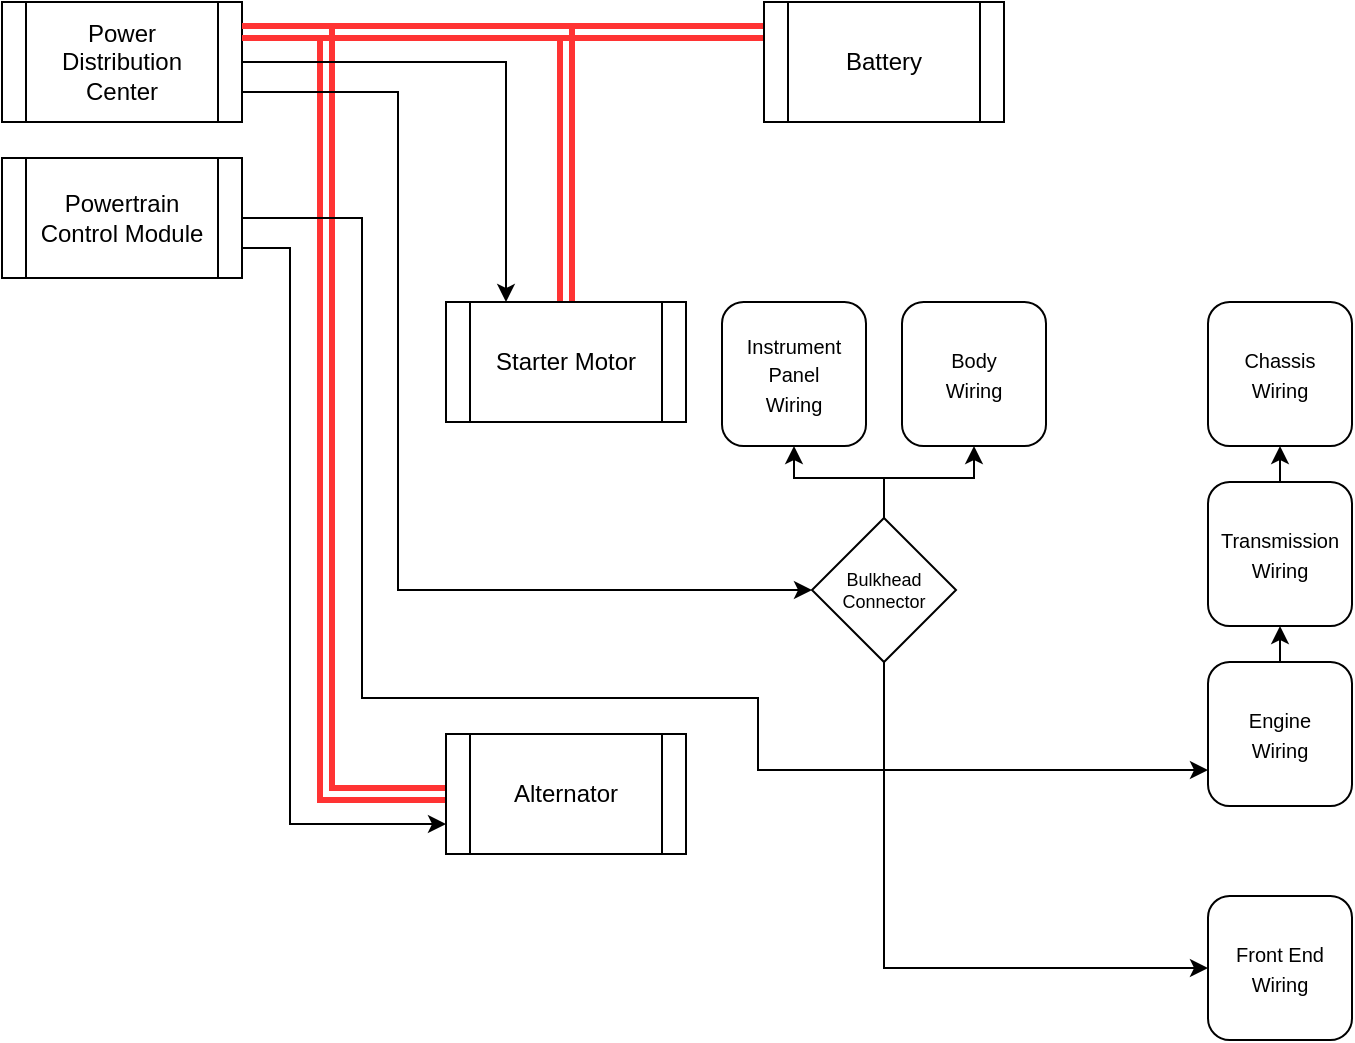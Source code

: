 <mxfile version="24.7.8" pages="4">
  <diagram name="High Level Overview" id="C5kzisnh29MFRdu8TyDH">
    <mxGraphModel dx="3274" dy="1954" grid="1" gridSize="9" guides="1" tooltips="1" connect="1" arrows="1" fold="1" page="1" pageScale="1" pageWidth="1654" pageHeight="1169" math="0" shadow="0">
      <root>
        <mxCell id="8vWT-05ZdjadTh8CEOkU-0" />
        <mxCell id="8vWT-05ZdjadTh8CEOkU-1" parent="8vWT-05ZdjadTh8CEOkU-0" />
        <mxCell id="WOgebxlKafKzdkZJwtDt-9" style="edgeStyle=orthogonalEdgeStyle;rounded=0;orthogonalLoop=1;jettySize=auto;html=1;exitX=0.5;exitY=0;exitDx=0;exitDy=0;entryX=0.5;entryY=1;entryDx=0;entryDy=0;" edge="1" parent="8vWT-05ZdjadTh8CEOkU-1" source="8vWT-05ZdjadTh8CEOkU-23" target="WOgebxlKafKzdkZJwtDt-8">
          <mxGeometry relative="1" as="geometry" />
        </mxCell>
        <mxCell id="WOgebxlKafKzdkZJwtDt-10" style="edgeStyle=orthogonalEdgeStyle;rounded=0;orthogonalLoop=1;jettySize=auto;html=1;exitX=0.5;exitY=0;exitDx=0;exitDy=0;entryX=0.5;entryY=1;entryDx=0;entryDy=0;" edge="1" parent="8vWT-05ZdjadTh8CEOkU-1" source="8vWT-05ZdjadTh8CEOkU-23" target="WOgebxlKafKzdkZJwtDt-5">
          <mxGeometry relative="1" as="geometry" />
        </mxCell>
        <mxCell id="WOgebxlKafKzdkZJwtDt-20" style="edgeStyle=orthogonalEdgeStyle;rounded=0;orthogonalLoop=1;jettySize=auto;html=1;exitX=0.5;exitY=1;exitDx=0;exitDy=0;entryX=0;entryY=0.5;entryDx=0;entryDy=0;" edge="1" parent="8vWT-05ZdjadTh8CEOkU-1" source="8vWT-05ZdjadTh8CEOkU-23" target="WOgebxlKafKzdkZJwtDt-13">
          <mxGeometry relative="1" as="geometry" />
        </mxCell>
        <mxCell id="8vWT-05ZdjadTh8CEOkU-23" value="Bulkhead Connector" style="rhombus;whiteSpace=wrap;html=1;fontSize=9;" vertex="1" parent="8vWT-05ZdjadTh8CEOkU-1">
          <mxGeometry x="909" y="702" width="72" height="72" as="geometry" />
        </mxCell>
        <mxCell id="WOgebxlKafKzdkZJwtDt-1" value="&lt;font size=&quot;1&quot;&gt;Chassis&lt;/font&gt;&lt;div&gt;&lt;font size=&quot;1&quot;&gt;Wiring&lt;/font&gt;&lt;/div&gt;" style="rounded=1;whiteSpace=wrap;html=1;" vertex="1" parent="8vWT-05ZdjadTh8CEOkU-1">
          <mxGeometry x="1107" y="594" width="72" height="72" as="geometry" />
        </mxCell>
        <mxCell id="WOgebxlKafKzdkZJwtDt-5" value="&lt;font size=&quot;1&quot;&gt;Body&lt;/font&gt;&lt;div&gt;&lt;font size=&quot;1&quot;&gt;Wiring&lt;/font&gt;&lt;/div&gt;" style="rounded=1;whiteSpace=wrap;html=1;" vertex="1" parent="8vWT-05ZdjadTh8CEOkU-1">
          <mxGeometry x="954" y="594" width="72" height="72" as="geometry" />
        </mxCell>
        <mxCell id="WOgebxlKafKzdkZJwtDt-11" style="edgeStyle=orthogonalEdgeStyle;rounded=0;orthogonalLoop=1;jettySize=auto;html=1;exitX=0.5;exitY=0;exitDx=0;exitDy=0;entryX=0.5;entryY=1;entryDx=0;entryDy=0;" edge="1" parent="8vWT-05ZdjadTh8CEOkU-1" source="WOgebxlKafKzdkZJwtDt-7" target="WOgebxlKafKzdkZJwtDt-1">
          <mxGeometry relative="1" as="geometry" />
        </mxCell>
        <mxCell id="WOgebxlKafKzdkZJwtDt-7" value="&lt;font size=&quot;1&quot;&gt;Transmission&lt;/font&gt;&lt;div&gt;&lt;font size=&quot;1&quot;&gt;Wiring&lt;/font&gt;&lt;/div&gt;" style="rounded=1;whiteSpace=wrap;html=1;" vertex="1" parent="8vWT-05ZdjadTh8CEOkU-1">
          <mxGeometry x="1107" y="684" width="72" height="72" as="geometry" />
        </mxCell>
        <mxCell id="WOgebxlKafKzdkZJwtDt-8" value="&lt;font size=&quot;1&quot;&gt;Instrument&lt;/font&gt;&lt;div&gt;&lt;font size=&quot;1&quot;&gt;Panel&lt;/font&gt;&lt;/div&gt;&lt;div&gt;&lt;font size=&quot;1&quot;&gt;Wiring&lt;/font&gt;&lt;/div&gt;" style="rounded=1;whiteSpace=wrap;html=1;" vertex="1" parent="8vWT-05ZdjadTh8CEOkU-1">
          <mxGeometry x="864" y="594" width="72" height="72" as="geometry" />
        </mxCell>
        <mxCell id="WOgebxlKafKzdkZJwtDt-18" style="edgeStyle=orthogonalEdgeStyle;rounded=0;orthogonalLoop=1;jettySize=auto;html=1;exitX=0.5;exitY=0;exitDx=0;exitDy=0;entryX=0.5;entryY=1;entryDx=0;entryDy=0;" edge="1" parent="8vWT-05ZdjadTh8CEOkU-1" source="WOgebxlKafKzdkZJwtDt-12" target="WOgebxlKafKzdkZJwtDt-7">
          <mxGeometry relative="1" as="geometry" />
        </mxCell>
        <mxCell id="WOgebxlKafKzdkZJwtDt-12" value="&lt;font size=&quot;1&quot;&gt;Engine&lt;/font&gt;&lt;div&gt;&lt;font size=&quot;1&quot;&gt;Wiring&lt;/font&gt;&lt;/div&gt;" style="rounded=1;whiteSpace=wrap;html=1;" vertex="1" parent="8vWT-05ZdjadTh8CEOkU-1">
          <mxGeometry x="1107" y="774" width="72" height="72" as="geometry" />
        </mxCell>
        <mxCell id="WOgebxlKafKzdkZJwtDt-13" value="&lt;font size=&quot;1&quot;&gt;Front End&lt;/font&gt;&lt;div&gt;&lt;font size=&quot;1&quot;&gt;Wiring&lt;/font&gt;&lt;/div&gt;" style="rounded=1;whiteSpace=wrap;html=1;" vertex="1" parent="8vWT-05ZdjadTh8CEOkU-1">
          <mxGeometry x="1107" y="891" width="72" height="72" as="geometry" />
        </mxCell>
        <mxCell id="WOgebxlKafKzdkZJwtDt-22" style="edgeStyle=orthogonalEdgeStyle;shape=link;rounded=0;orthogonalLoop=1;jettySize=auto;html=1;exitX=1;exitY=0.25;exitDx=0;exitDy=0;entryX=0.5;entryY=0;entryDx=0;entryDy=0;strokeWidth=3;strokeColor=#FF3333;" edge="1" parent="8vWT-05ZdjadTh8CEOkU-1" source="WOgebxlKafKzdkZJwtDt-14" target="WOgebxlKafKzdkZJwtDt-16">
          <mxGeometry relative="1" as="geometry" />
        </mxCell>
        <mxCell id="WOgebxlKafKzdkZJwtDt-24" style="edgeStyle=orthogonalEdgeStyle;shape=link;rounded=0;orthogonalLoop=1;jettySize=auto;html=1;exitX=1;exitY=0.25;exitDx=0;exitDy=0;entryX=0;entryY=0.5;entryDx=0;entryDy=0;strokeColor=#FF3333;strokeWidth=3;" edge="1" parent="8vWT-05ZdjadTh8CEOkU-1" source="WOgebxlKafKzdkZJwtDt-14" target="WOgebxlKafKzdkZJwtDt-19">
          <mxGeometry relative="1" as="geometry">
            <Array as="points">
              <mxPoint x="666" y="459" />
              <mxPoint x="666" y="840" />
            </Array>
          </mxGeometry>
        </mxCell>
        <mxCell id="WOgebxlKafKzdkZJwtDt-25" style="edgeStyle=orthogonalEdgeStyle;rounded=0;orthogonalLoop=1;jettySize=auto;html=1;exitX=1;exitY=0.5;exitDx=0;exitDy=0;entryX=0.25;entryY=0;entryDx=0;entryDy=0;" edge="1" parent="8vWT-05ZdjadTh8CEOkU-1" source="WOgebxlKafKzdkZJwtDt-14" target="WOgebxlKafKzdkZJwtDt-16">
          <mxGeometry relative="1" as="geometry" />
        </mxCell>
        <mxCell id="WOgebxlKafKzdkZJwtDt-26" style="edgeStyle=orthogonalEdgeStyle;rounded=0;orthogonalLoop=1;jettySize=auto;html=1;exitX=1;exitY=0.75;exitDx=0;exitDy=0;entryX=0;entryY=0.5;entryDx=0;entryDy=0;" edge="1" parent="8vWT-05ZdjadTh8CEOkU-1" source="WOgebxlKafKzdkZJwtDt-14" target="8vWT-05ZdjadTh8CEOkU-23">
          <mxGeometry relative="1" as="geometry">
            <Array as="points">
              <mxPoint x="702" y="489" />
              <mxPoint x="702" y="738" />
            </Array>
          </mxGeometry>
        </mxCell>
        <mxCell id="WOgebxlKafKzdkZJwtDt-14" value="Power Distribution&lt;div&gt;Center&lt;/div&gt;" style="shape=process;whiteSpace=wrap;html=1;backgroundOutline=1;" vertex="1" parent="8vWT-05ZdjadTh8CEOkU-1">
          <mxGeometry x="504" y="444" width="120" height="60" as="geometry" />
        </mxCell>
        <mxCell id="WOgebxlKafKzdkZJwtDt-23" style="edgeStyle=orthogonalEdgeStyle;rounded=0;orthogonalLoop=1;jettySize=auto;html=1;exitX=1;exitY=0.75;exitDx=0;exitDy=0;entryX=0;entryY=0.75;entryDx=0;entryDy=0;" edge="1" parent="8vWT-05ZdjadTh8CEOkU-1" source="WOgebxlKafKzdkZJwtDt-15" target="WOgebxlKafKzdkZJwtDt-19">
          <mxGeometry relative="1" as="geometry">
            <Array as="points">
              <mxPoint x="648" y="567" />
              <mxPoint x="648" y="855" />
            </Array>
          </mxGeometry>
        </mxCell>
        <mxCell id="WOgebxlKafKzdkZJwtDt-27" style="edgeStyle=orthogonalEdgeStyle;rounded=0;orthogonalLoop=1;jettySize=auto;html=1;exitX=1;exitY=0.5;exitDx=0;exitDy=0;entryX=0;entryY=0.75;entryDx=0;entryDy=0;" edge="1" parent="8vWT-05ZdjadTh8CEOkU-1" source="WOgebxlKafKzdkZJwtDt-15" target="WOgebxlKafKzdkZJwtDt-12">
          <mxGeometry relative="1" as="geometry">
            <Array as="points">
              <mxPoint x="684" y="552" />
              <mxPoint x="684" y="792" />
              <mxPoint x="882" y="792" />
              <mxPoint x="882" y="828" />
            </Array>
          </mxGeometry>
        </mxCell>
        <mxCell id="WOgebxlKafKzdkZJwtDt-15" value="Powertrain Control Module" style="shape=process;whiteSpace=wrap;html=1;backgroundOutline=1;" vertex="1" parent="8vWT-05ZdjadTh8CEOkU-1">
          <mxGeometry x="504" y="522" width="120" height="60" as="geometry" />
        </mxCell>
        <mxCell id="WOgebxlKafKzdkZJwtDt-16" value="Starter Motor" style="shape=process;whiteSpace=wrap;html=1;backgroundOutline=1;" vertex="1" parent="8vWT-05ZdjadTh8CEOkU-1">
          <mxGeometry x="726" y="594" width="120" height="60" as="geometry" />
        </mxCell>
        <mxCell id="WOgebxlKafKzdkZJwtDt-21" style="edgeStyle=orthogonalEdgeStyle;shape=link;rounded=0;orthogonalLoop=1;jettySize=auto;html=1;exitX=0;exitY=0.25;exitDx=0;exitDy=0;entryX=1;entryY=0.25;entryDx=0;entryDy=0;strokeColor=#FF3333;strokeWidth=3;" edge="1" parent="8vWT-05ZdjadTh8CEOkU-1" source="WOgebxlKafKzdkZJwtDt-17" target="WOgebxlKafKzdkZJwtDt-14">
          <mxGeometry relative="1" as="geometry" />
        </mxCell>
        <mxCell id="WOgebxlKafKzdkZJwtDt-17" value="Battery" style="shape=process;whiteSpace=wrap;html=1;backgroundOutline=1;" vertex="1" parent="8vWT-05ZdjadTh8CEOkU-1">
          <mxGeometry x="885" y="444" width="120" height="60" as="geometry" />
        </mxCell>
        <mxCell id="WOgebxlKafKzdkZJwtDt-19" value="Alternator" style="shape=process;whiteSpace=wrap;html=1;backgroundOutline=1;" vertex="1" parent="8vWT-05ZdjadTh8CEOkU-1">
          <mxGeometry x="726" y="810" width="120" height="60" as="geometry" />
        </mxCell>
      </root>
    </mxGraphModel>
  </diagram>
  <diagram id="64ZKHdIsO1lns8t2zCZ4" name="Harness Overview">
    <mxGraphModel dx="1910" dy="1140" grid="1" gridSize="10" guides="1" tooltips="1" connect="1" arrows="1" fold="1" page="1" pageScale="1" pageWidth="1654" pageHeight="1169" math="0" shadow="0">
      <root>
        <object label="" wireColour="" wireGauge="" wireReferencePage="" id="0">
          <mxCell />
        </object>
        <mxCell id="1" parent="0" />
        <mxCell id="RLbjs0QS8gIMYfN1vCT3-3" value="Bulkhead&lt;div&gt;Connector&lt;/div&gt;" style="shape=hexagon;perimeter=hexagonPerimeter2;whiteSpace=wrap;html=1;fixedSize=1;" vertex="1" parent="1">
          <mxGeometry x="330" y="350" width="120" height="80" as="geometry" />
        </mxCell>
        <object label="Eng 2&lt;div&gt;Connector&lt;/div&gt;" wireReferencePage="YJ-69" id="RLbjs0QS8gIMYfN1vCT3-4">
          <mxCell style="shape=hexagon;perimeter=hexagonPerimeter2;whiteSpace=wrap;html=1;fixedSize=1;" vertex="1" parent="1">
            <mxGeometry x="630" y="430" width="120" height="80" as="geometry" />
          </mxCell>
        </object>
        <mxCell id="RLbjs0QS8gIMYfN1vCT3-5" value="&lt;div&gt;Eng 1&lt;/div&gt;&lt;div&gt;Connector&lt;/div&gt;" style="shape=hexagon;perimeter=hexagonPerimeter2;whiteSpace=wrap;html=1;fixedSize=1;" vertex="1" parent="1">
          <mxGeometry x="480" y="720" width="120" height="80" as="geometry" />
        </mxCell>
        <mxCell id="CAN7H_oQXloCrXY01u2r-1" value="Powetrain Control Module" style="shape=process;whiteSpace=wrap;html=1;backgroundOutline=1;" vertex="1" parent="1">
          <mxGeometry x="480" y="430" width="120" height="60" as="geometry" />
        </mxCell>
        <mxCell id="CAN7H_oQXloCrXY01u2r-2" value="Power Distribution Center" style="shape=process;whiteSpace=wrap;html=1;backgroundOutline=1;" vertex="1" parent="1">
          <mxGeometry x="480" y="520" width="120" height="60" as="geometry" />
        </mxCell>
      </root>
    </mxGraphModel>
  </diagram>
  <diagram id="sKl-zI64nSr9Xy-3_lr6" name="Engine Wiring 4.0L">
    <mxGraphModel dx="1433" dy="855" grid="1" gridSize="10" guides="1" tooltips="1" connect="1" arrows="1" fold="1" page="1" pageScale="1" pageWidth="1654" pageHeight="1169" math="0" shadow="0">
      <root>
        <mxCell id="0" />
        <mxCell id="1" parent="0" />
        <mxCell id="Ywj4dsraSfDH66rme3a0-2" value="" style="rounded=1;whiteSpace=wrap;html=1;" vertex="1" parent="1">
          <mxGeometry x="70.25" y="295" width="215.5" height="370" as="geometry" />
        </mxCell>
        <mxCell id="Ywj4dsraSfDH66rme3a0-1" value="" style="rounded=1;whiteSpace=wrap;html=1;" vertex="1" parent="1">
          <mxGeometry x="70.25" y="20" width="215.5" height="220" as="geometry" />
        </mxCell>
        <mxCell id="4FaVmFxr34noPARCt7ng-1" value="Alternator" style="rounded=1;whiteSpace=wrap;html=1;fontSize=9;" vertex="1" parent="1">
          <mxGeometry x="567" y="738" width="80" height="90" as="geometry" />
        </mxCell>
        <mxCell id="4FaVmFxr34noPARCt7ng-2" value="Injector 1" style="rounded=1;whiteSpace=wrap;html=1;fontSize=9;" vertex="1" parent="1">
          <mxGeometry x="690" y="620" width="50" height="20" as="geometry" />
        </mxCell>
        <mxCell id="4FaVmFxr34noPARCt7ng-3" value="Injector 2" style="rounded=1;whiteSpace=wrap;html=1;fontSize=9;" vertex="1" parent="1">
          <mxGeometry x="690" y="590" width="50" height="20" as="geometry" />
        </mxCell>
        <mxCell id="4FaVmFxr34noPARCt7ng-4" value="Injector 3" style="rounded=1;whiteSpace=wrap;html=1;fontSize=9;" vertex="1" parent="1">
          <mxGeometry x="690" y="560" width="50" height="20" as="geometry" />
        </mxCell>
        <mxCell id="4FaVmFxr34noPARCt7ng-5" value="Injector 4" style="rounded=1;whiteSpace=wrap;html=1;fontSize=9;" vertex="1" parent="1">
          <mxGeometry x="690" y="530" width="50" height="20" as="geometry" />
        </mxCell>
        <mxCell id="4FaVmFxr34noPARCt7ng-6" value="Injector 5" style="rounded=1;whiteSpace=wrap;html=1;fontSize=9;" vertex="1" parent="1">
          <mxGeometry x="690" y="500" width="50" height="20" as="geometry" />
        </mxCell>
        <mxCell id="4FaVmFxr34noPARCt7ng-7" value="Injector 6" style="rounded=1;whiteSpace=wrap;html=1;fontSize=9;" vertex="1" parent="1">
          <mxGeometry x="690" y="470" width="50" height="20" as="geometry" />
        </mxCell>
        <mxCell id="4FaVmFxr34noPARCt7ng-8" value="MAP&lt;div style=&quot;font-size: 9px;&quot;&gt;Sensor&lt;/div&gt;" style="rounded=1;whiteSpace=wrap;html=1;fontSize=9;" vertex="1" parent="1">
          <mxGeometry x="700" y="387" width="40" height="30" as="geometry" />
        </mxCell>
        <mxCell id="4FaVmFxr34noPARCt7ng-9" value="Intake&lt;br style=&quot;font-size: 9px;&quot;&gt;Air Temp" style="rounded=1;whiteSpace=wrap;html=1;fontSize=9;" vertex="1" parent="1">
          <mxGeometry x="882" y="477.5" width="40" height="30" as="geometry" />
        </mxCell>
        <mxCell id="4FaVmFxr34noPARCt7ng-10" value="Idle Air&lt;div&gt;Control&lt;/div&gt;" style="rounded=1;whiteSpace=wrap;html=1;fontSize=9;" vertex="1" parent="1">
          <mxGeometry x="827" y="562.5" width="40" height="30" as="geometry" />
        </mxCell>
        <mxCell id="4FaVmFxr34noPARCt7ng-11" value="Throttle&lt;br&gt;Position" style="rounded=1;whiteSpace=wrap;html=1;fontSize=9;" vertex="1" parent="1">
          <mxGeometry x="882" y="517.5" width="40" height="30" as="geometry" />
        </mxCell>
        <mxCell id="4FaVmFxr34noPARCt7ng-12" value="Throttle&lt;div&gt;Body&lt;/div&gt;" style="ellipse;whiteSpace=wrap;html=1;fontSize=9;" vertex="1" parent="1">
          <mxGeometry x="877" y="552.5" width="50" height="50" as="geometry" />
        </mxCell>
        <mxCell id="4FaVmFxr34noPARCt7ng-13" value="Engine&lt;div&gt;Coolant Temp (Gauge)&lt;/div&gt;" style="rounded=1;whiteSpace=wrap;html=1;fontSize=9;" vertex="1" parent="1">
          <mxGeometry x="675" y="423" width="65" height="39" as="geometry" />
        </mxCell>
        <mxCell id="4FaVmFxr34noPARCt7ng-14" value="Engine&lt;div&gt;Coolant Temp (PCM)&lt;/div&gt;" style="rounded=1;whiteSpace=wrap;html=1;fontSize=9;" vertex="1" parent="1">
          <mxGeometry x="675" y="684" width="65" height="39" as="geometry" />
        </mxCell>
        <mxCell id="4FaVmFxr34noPARCt7ng-15" value="O2 Sensor" style="rounded=1;whiteSpace=wrap;html=1;fontSize=9;" vertex="1" parent="1">
          <mxGeometry x="774" y="783" width="36" height="27" as="geometry" />
        </mxCell>
        <mxCell id="4FaVmFxr34noPARCt7ng-16" value="Brake&lt;div&gt;Warning&lt;/div&gt;" style="rounded=1;whiteSpace=wrap;html=1;fontSize=9;" vertex="1" parent="1">
          <mxGeometry x="954" y="423" width="45" height="27" as="geometry" />
        </mxCell>
        <mxCell id="4FaVmFxr34noPARCt7ng-17" value="Crankshaft Position" style="rounded=1;whiteSpace=wrap;html=1;fontSize=9;" vertex="1" parent="1">
          <mxGeometry x="684" y="351" width="56" height="27" as="geometry" />
        </mxCell>
        <mxCell id="R9wXLnEUtL8tIlTIn__i-1" value="&lt;font size=&quot;1&quot;&gt;Transmission Wiring&lt;/font&gt;" style="rounded=1;whiteSpace=wrap;html=1;fillColor=#d5e8d4;strokeColor=#82b366;" vertex="1" parent="1">
          <mxGeometry x="470" y="279" width="72" height="72" as="geometry" />
        </mxCell>
        <mxCell id="HcYQcsX7xOD_QK9B3Foe-1" value="&lt;font size=&quot;1&quot;&gt;Chassis&lt;/font&gt;&lt;div&gt;&lt;font size=&quot;1&quot;&gt;Wiring&lt;/font&gt;&lt;/div&gt;" style="rounded=1;whiteSpace=wrap;html=1;fillColor=#d5e8d4;strokeColor=#82b366;" vertex="1" parent="1">
          <mxGeometry x="174.5" y="318.5" width="72" height="72" as="geometry" />
        </mxCell>
        <mxCell id="HcYQcsX7xOD_QK9B3Foe-2" style="edgeStyle=orthogonalEdgeStyle;rounded=0;orthogonalLoop=1;jettySize=auto;html=1;exitX=0.5;exitY=0;exitDx=0;exitDy=0;entryX=0.5;entryY=1;entryDx=0;entryDy=0;strokeWidth=6;strokeColor=default;jumpStyle=none;endArrow=none;endFill=0;" edge="1" parent="1" source="HcYQcsX7xOD_QK9B3Foe-5" target="HcYQcsX7xOD_QK9B3Foe-1">
          <mxGeometry relative="1" as="geometry" />
        </mxCell>
        <mxCell id="HcYQcsX7xOD_QK9B3Foe-3" style="edgeStyle=orthogonalEdgeStyle;rounded=0;orthogonalLoop=1;jettySize=auto;html=1;exitX=0.5;exitY=0;exitDx=0;exitDy=0;entryX=1;entryY=0.5;entryDx=0;entryDy=0;" edge="1" parent="1" source="HcYQcsX7xOD_QK9B3Foe-5" target="HcYQcsX7xOD_QK9B3Foe-6">
          <mxGeometry relative="1" as="geometry" />
        </mxCell>
        <mxCell id="HcYQcsX7xOD_QK9B3Foe-4" style="edgeStyle=orthogonalEdgeStyle;rounded=0;orthogonalLoop=1;jettySize=auto;html=1;exitX=0.5;exitY=0;exitDx=0;exitDy=0;entryX=1;entryY=0.5;entryDx=0;entryDy=0;" edge="1" parent="1" source="HcYQcsX7xOD_QK9B3Foe-5" target="HcYQcsX7xOD_QK9B3Foe-7">
          <mxGeometry relative="1" as="geometry" />
        </mxCell>
        <mxCell id="HcYQcsX7xOD_QK9B3Foe-5" value="&lt;font size=&quot;1&quot;&gt;Engine&lt;/font&gt;&lt;div&gt;&lt;font size=&quot;1&quot;&gt;Wiring&lt;/font&gt;&lt;/div&gt;" style="rounded=1;whiteSpace=wrap;html=1;fillColor=#d5e8d4;strokeColor=#82b366;" vertex="1" parent="1">
          <mxGeometry x="174.5" y="574" width="72" height="72" as="geometry" />
        </mxCell>
        <object label="&lt;font size=&quot;1&quot;&gt;Raverse&lt;/font&gt;&lt;div&gt;&lt;font size=&quot;1&quot;&gt;Light&lt;/font&gt;&lt;/div&gt;&lt;div&gt;&lt;font size=&quot;1&quot;&gt;Switch&lt;/font&gt;&lt;/div&gt;" wireColour="DB/YJ" wireReferencePage="YJ-7" wireGauge="18" id="HcYQcsX7xOD_QK9B3Foe-6">
          <mxCell style="rounded=1;whiteSpace=wrap;html=1;" vertex="1" parent="1">
            <mxGeometry x="83.5" y="390.5" width="72" height="72" as="geometry" />
          </mxCell>
        </object>
        <object label="&lt;font size=&quot;1&quot;&gt;4WD&lt;/font&gt;&lt;div&gt;&lt;font size=&quot;1&quot;&gt;Indicator Switch&lt;/font&gt;&lt;/div&gt;" wireColour="DG/GY" wireGauge="18" wireReferencePage="YJ-8" id="HcYQcsX7xOD_QK9B3Foe-7">
          <mxCell style="rounded=1;whiteSpace=wrap;html=1;" vertex="1" parent="1">
            <mxGeometry x="83.5" y="500.5" width="72" height="72" as="geometry" />
          </mxCell>
        </object>
        <mxCell id="soBOxCE_AxDSQZdyEVib-1" style="edgeStyle=orthogonalEdgeStyle;rounded=0;orthogonalLoop=1;jettySize=auto;html=1;exitX=0.5;exitY=1;exitDx=0;exitDy=0;entryX=0.5;entryY=1;entryDx=0;entryDy=0;" edge="1" parent="1" target="soBOxCE_AxDSQZdyEVib-4">
          <mxGeometry relative="1" as="geometry">
            <mxPoint x="178" y="136" as="sourcePoint" />
            <Array as="points">
              <mxPoint x="127" y="136" />
            </Array>
          </mxGeometry>
        </mxCell>
        <mxCell id="soBOxCE_AxDSQZdyEVib-2" style="edgeStyle=orthogonalEdgeStyle;rounded=0;orthogonalLoop=1;jettySize=auto;html=1;exitX=0.5;exitY=0;exitDx=0;exitDy=0;entryX=0.5;entryY=1;entryDx=0;entryDy=0;endArrow=none;endFill=0;strokeWidth=5;" edge="1" parent="1" source="soBOxCE_AxDSQZdyEVib-3">
          <mxGeometry relative="1" as="geometry">
            <mxPoint x="178" y="136" as="targetPoint" />
          </mxGeometry>
        </mxCell>
        <mxCell id="soBOxCE_AxDSQZdyEVib-3" value="&lt;font size=&quot;1&quot;&gt;Transmission Wiring&lt;/font&gt;" style="rounded=1;whiteSpace=wrap;html=1;fillColor=#d5e8d4;strokeColor=#82b366;" vertex="1" parent="1">
          <mxGeometry x="142" y="154" width="72" height="72" as="geometry" />
        </mxCell>
        <object label="&lt;font size=&quot;1&quot;&gt;Fuel Tank Pump&lt;/font&gt;" wireGauge="16" wireColour="DG/BK" wireReferencePage="YJ-55" id="soBOxCE_AxDSQZdyEVib-4">
          <mxCell style="rounded=1;whiteSpace=wrap;html=1;" vertex="1" parent="1">
            <mxGeometry x="91" y="40" width="72" height="72" as="geometry" />
          </mxCell>
        </object>
        <object label="&lt;font size=&quot;1&quot;&gt;Fuel Tank Sender&lt;/font&gt;" wireGauge="18" wireColour="DB" wireReferencePage="YJ-55" id="soBOxCE_AxDSQZdyEVib-5">
          <mxCell style="rounded=1;whiteSpace=wrap;html=1;" vertex="1" parent="1">
            <mxGeometry x="193" y="40" width="72" height="72" as="geometry" />
          </mxCell>
        </object>
        <mxCell id="soBOxCE_AxDSQZdyEVib-6" style="edgeStyle=orthogonalEdgeStyle;rounded=0;orthogonalLoop=1;jettySize=auto;html=1;entryX=0.5;entryY=1;entryDx=0;entryDy=0;" edge="1" parent="1" target="soBOxCE_AxDSQZdyEVib-5">
          <mxGeometry relative="1" as="geometry">
            <mxPoint x="178" y="136" as="sourcePoint" />
            <mxPoint x="137" y="122" as="targetPoint" />
            <Array as="points">
              <mxPoint x="188" y="136" />
              <mxPoint x="229" y="136" />
            </Array>
          </mxGeometry>
        </mxCell>
        <mxCell id="SvtaKum0CsX_EKycZgjn-1" value="Transmission Wiring" style="text;html=1;align=center;verticalAlign=middle;resizable=0;points=[];autosize=1;strokeColor=none;fillColor=none;rotation=-90;" vertex="1" parent="1">
          <mxGeometry x="240" y="465" width="130" height="30" as="geometry" />
        </mxCell>
        <mxCell id="SvtaKum0CsX_EKycZgjn-2" value="Chassis Wiring" style="text;html=1;align=center;verticalAlign=middle;resizable=0;points=[];autosize=1;strokeColor=none;fillColor=none;rotation=-90;" vertex="1" parent="1">
          <mxGeometry x="255" y="115" width="100" height="30" as="geometry" />
        </mxCell>
      </root>
    </mxGraphModel>
  </diagram>
  <diagram id="qHYmasmTEfmvkdkdz7J8" name="Front End Wiring">
    <mxGraphModel dx="2084" dy="1244" grid="1" gridSize="10" guides="1" tooltips="1" connect="1" arrows="1" fold="1" page="1" pageScale="1" pageWidth="1654" pageHeight="1169" math="0" shadow="0">
      <root>
        <mxCell id="0" />
        <mxCell id="1" parent="0" />
        <mxCell id="nbzJWB_aS6MK_Lr7zPss-1" value="Nearside Headlight" style="shape=hexagon;perimeter=hexagonPerimeter2;whiteSpace=wrap;html=1;fixedSize=1;fontSize=9;" vertex="1" parent="1">
          <mxGeometry x="970" y="980" width="108" height="36" as="geometry" />
        </mxCell>
        <mxCell id="nbzJWB_aS6MK_Lr7zPss-2" value="Offside Headlight" style="shape=hexagon;perimeter=hexagonPerimeter2;whiteSpace=wrap;html=1;fixedSize=1;fontSize=9;" vertex="1" parent="1">
          <mxGeometry x="600" y="980" width="108" height="36" as="geometry" />
        </mxCell>
        <mxCell id="nbzJWB_aS6MK_Lr7zPss-3" value="Nearside Leveler" style="shape=hexagon;perimeter=hexagonPerimeter2;whiteSpace=wrap;html=1;fixedSize=1;fontSize=9;" vertex="1" parent="1">
          <mxGeometry x="970" y="840" width="108" height="36" as="geometry" />
        </mxCell>
        <mxCell id="nbzJWB_aS6MK_Lr7zPss-4" value="Offside Leveler" style="shape=hexagon;perimeter=hexagonPerimeter2;whiteSpace=wrap;html=1;fixedSize=1;fontSize=9;" vertex="1" parent="1">
          <mxGeometry x="601" y="840" width="108" height="36" as="geometry" />
        </mxCell>
        <mxCell id="nbzJWB_aS6MK_Lr7zPss-5" value="Offside Park / Turn&lt;div&gt;Lamp&lt;/div&gt;" style="shape=hexagon;perimeter=hexagonPerimeter2;whiteSpace=wrap;html=1;fixedSize=1;fontSize=9;" vertex="1" parent="1">
          <mxGeometry x="600" y="920" width="108" height="36" as="geometry" />
        </mxCell>
        <mxCell id="nbzJWB_aS6MK_Lr7zPss-6" value="Nearside Park / Turn&lt;div&gt;Lamp&lt;/div&gt;" style="shape=hexagon;perimeter=hexagonPerimeter2;whiteSpace=wrap;html=1;fixedSize=1;fontSize=9;" vertex="1" parent="1">
          <mxGeometry x="970" y="920" width="108" height="36" as="geometry" />
        </mxCell>
        <mxCell id="lRwugKfM8lYBi18NTSvS-1" value="Horn" style="shape=hexagon;perimeter=hexagonPerimeter2;whiteSpace=wrap;html=1;fixedSize=1;fontSize=9;" vertex="1" parent="1">
          <mxGeometry x="602" y="645" width="108" height="36" as="geometry" />
        </mxCell>
        <mxCell id="lRwugKfM8lYBi18NTSvS-2" value="Washer Bottle Pumps" style="shape=hexagon;perimeter=hexagonPerimeter2;whiteSpace=wrap;html=1;fixedSize=1;fontSize=9;" vertex="1" parent="1">
          <mxGeometry x="602" y="600" width="108" height="36" as="geometry" />
        </mxCell>
        <mxCell id="G-0A76K4aho_rmFC6tUg-1" value="Bulkhead Connector" style="rhombus;whiteSpace=wrap;html=1;fontSize=9;" vertex="1" parent="1">
          <mxGeometry x="494" y="250" width="72" height="72" as="geometry" />
        </mxCell>
        <mxCell id="uUnbxnYEM3lBzozxSRxx-1" value="Offside Fog Light" style="shape=hexagon;perimeter=hexagonPerimeter2;whiteSpace=wrap;html=1;fixedSize=1;fontSize=9;" vertex="1" parent="1">
          <mxGeometry x="602" y="1040" width="108" height="36" as="geometry" />
        </mxCell>
        <mxCell id="uUnbxnYEM3lBzozxSRxx-2" value="Nearside Fog Light" style="shape=hexagon;perimeter=hexagonPerimeter2;whiteSpace=wrap;html=1;fixedSize=1;fontSize=9;" vertex="1" parent="1">
          <mxGeometry x="970" y="1040" width="108" height="36" as="geometry" />
        </mxCell>
        <mxCell id="F__C1dKxU1iqXYFNIwt2-1" value="Power Distribution&lt;div&gt;Center&lt;/div&gt;" style="shape=process;whiteSpace=wrap;html=1;backgroundOutline=1;" vertex="1" parent="1">
          <mxGeometry x="470" y="340" width="120" height="60" as="geometry" />
        </mxCell>
      </root>
    </mxGraphModel>
  </diagram>
</mxfile>
